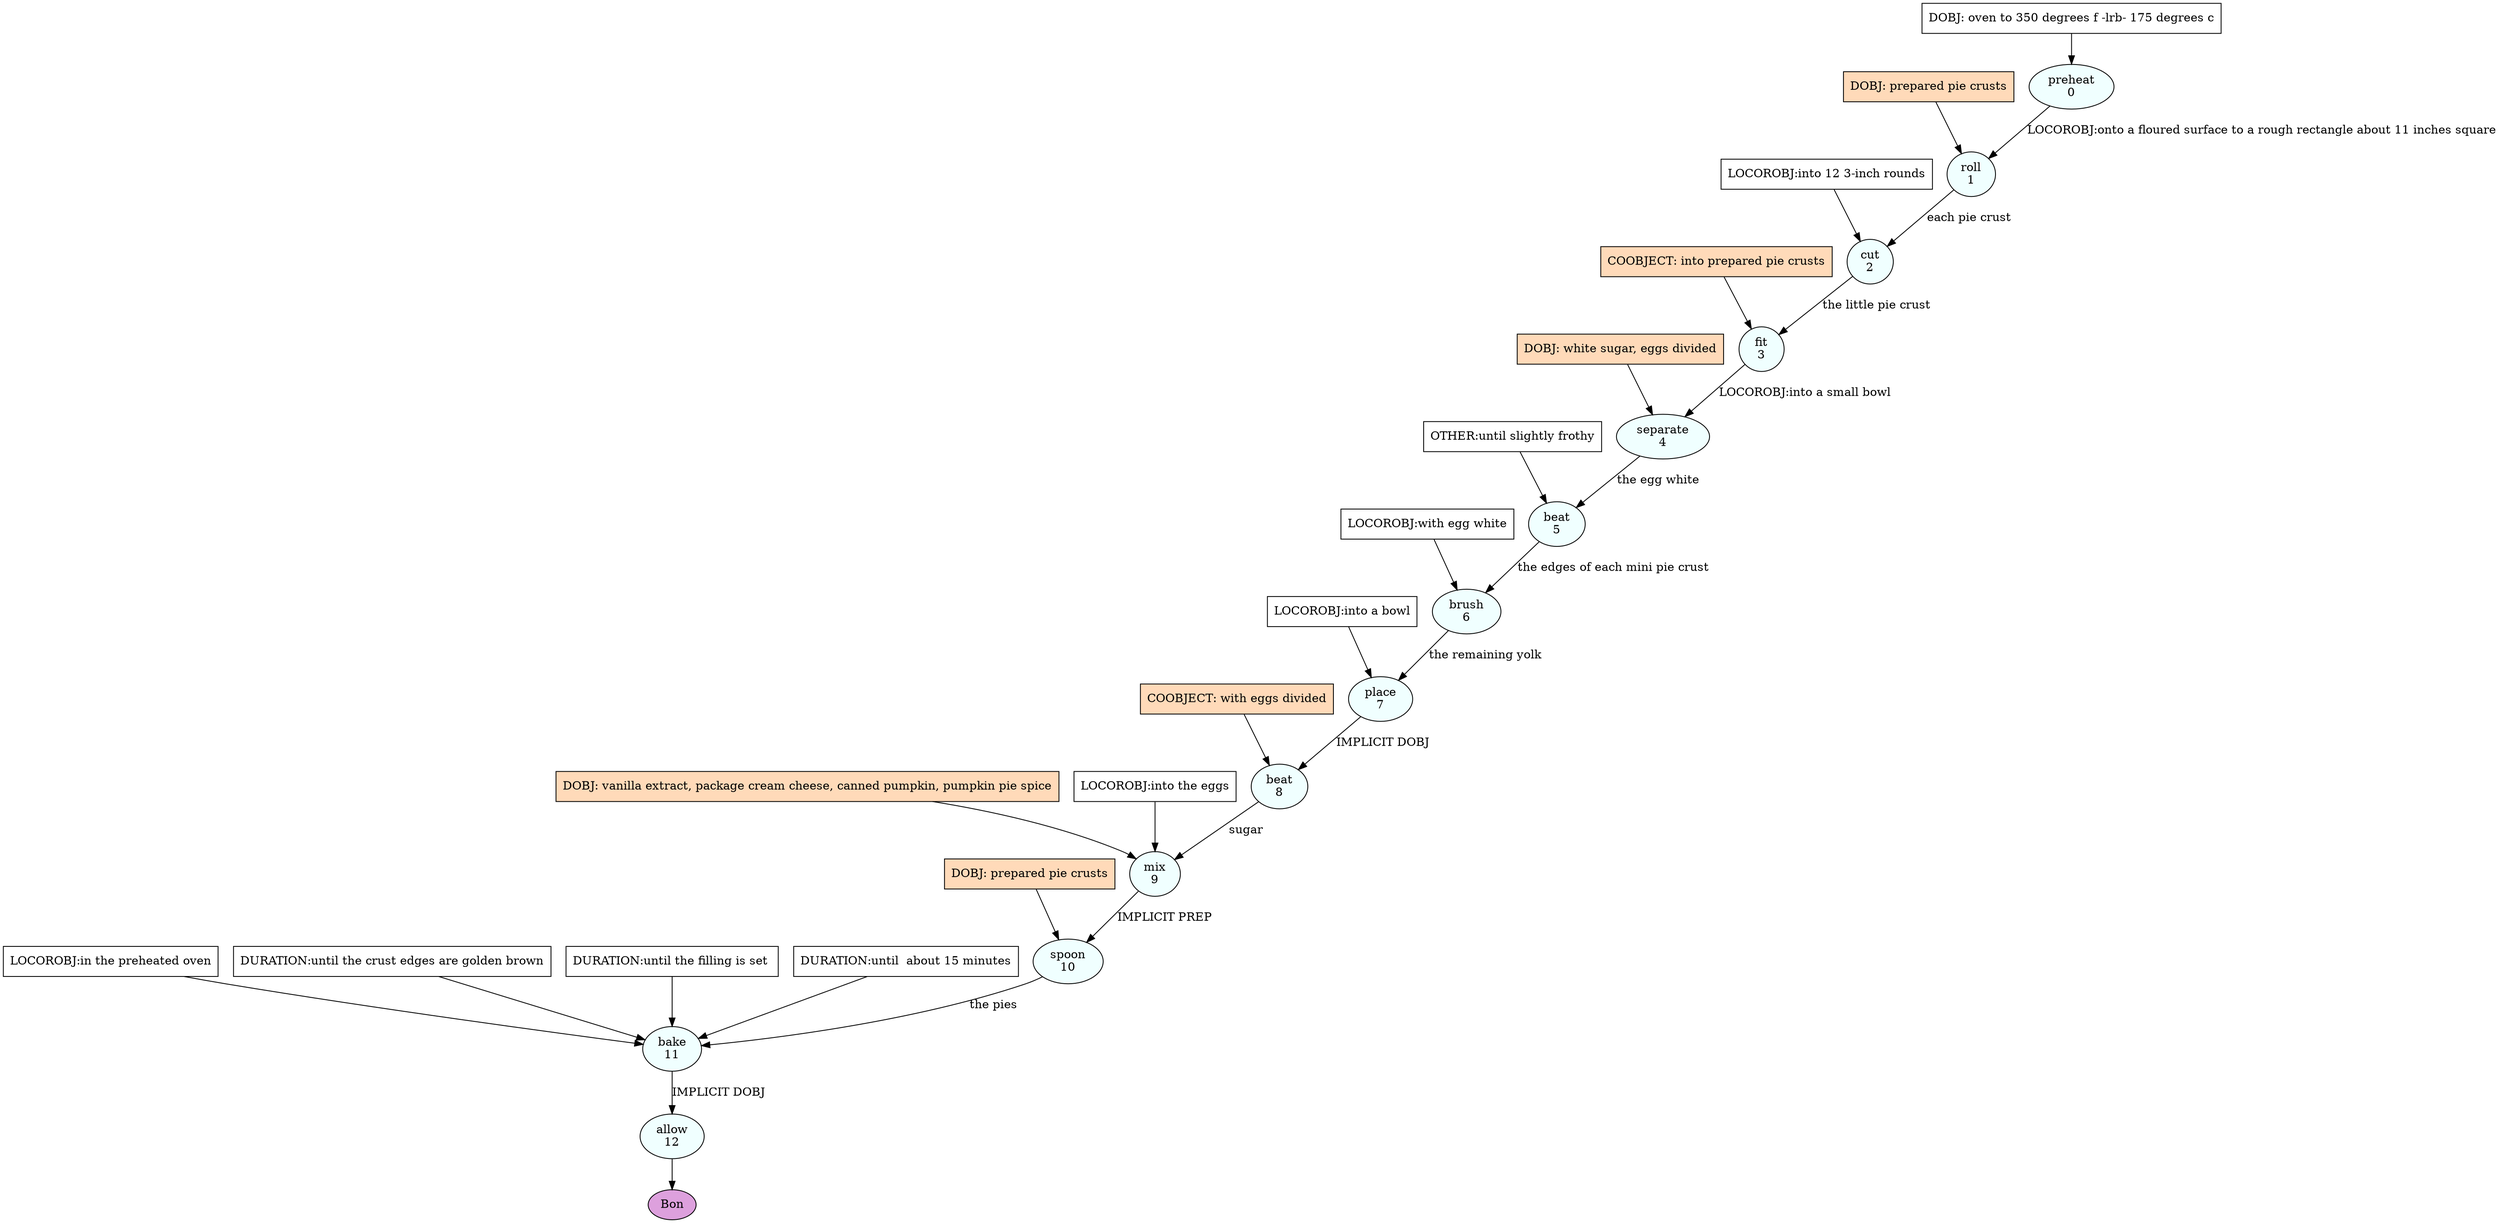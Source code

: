 digraph recipe {
E0[label="preheat
0", shape=oval, style=filled, fillcolor=azure]
E1[label="roll
1", shape=oval, style=filled, fillcolor=azure]
E2[label="cut
2", shape=oval, style=filled, fillcolor=azure]
E3[label="fit
3", shape=oval, style=filled, fillcolor=azure]
E4[label="separate
4", shape=oval, style=filled, fillcolor=azure]
E5[label="beat
5", shape=oval, style=filled, fillcolor=azure]
E6[label="brush
6", shape=oval, style=filled, fillcolor=azure]
E7[label="place
7", shape=oval, style=filled, fillcolor=azure]
E8[label="beat
8", shape=oval, style=filled, fillcolor=azure]
E9[label="mix
9", shape=oval, style=filled, fillcolor=azure]
E10[label="spoon
10", shape=oval, style=filled, fillcolor=azure]
E11[label="bake
11", shape=oval, style=filled, fillcolor=azure]
E12[label="allow
12", shape=oval, style=filled, fillcolor=azure]
D0[label="DOBJ: oven to 350 degrees f -lrb- 175 degrees c", shape=box, style=filled, fillcolor=white]
D0 -> E0
D1_ing[label="DOBJ: prepared pie crusts", shape=box, style=filled, fillcolor=peachpuff]
D1_ing -> E1
E0 -> E1 [label="LOCOROBJ:onto a floured surface to a rough rectangle about 11 inches square"]
E1 -> E2 [label="each pie crust"]
P2_0_0[label="LOCOROBJ:into 12 3-inch rounds", shape=box, style=filled, fillcolor=white]
P2_0_0 -> E2
E2 -> E3 [label="the little pie crust"]
P3_0_ing[label="COOBJECT: into prepared pie crusts", shape=box, style=filled, fillcolor=peachpuff]
P3_0_ing -> E3
D4_ing[label="DOBJ: white sugar, eggs divided", shape=box, style=filled, fillcolor=peachpuff]
D4_ing -> E4
E3 -> E4 [label="LOCOROBJ:into a small bowl"]
E4 -> E5 [label="the egg white"]
P5_0_0[label="OTHER:until slightly frothy", shape=box, style=filled, fillcolor=white]
P5_0_0 -> E5
E5 -> E6 [label="the edges of each mini pie crust"]
P6_0_0[label="LOCOROBJ:with egg white", shape=box, style=filled, fillcolor=white]
P6_0_0 -> E6
E6 -> E7 [label="the remaining yolk"]
P7_0_0[label="LOCOROBJ:into a bowl", shape=box, style=filled, fillcolor=white]
P7_0_0 -> E7
E7 -> E8 [label="IMPLICIT DOBJ"]
P8_0_ing[label="COOBJECT: with eggs divided", shape=box, style=filled, fillcolor=peachpuff]
P8_0_ing -> E8
D9_ing[label="DOBJ: vanilla extract, package cream cheese, canned pumpkin, pumpkin pie spice", shape=box, style=filled, fillcolor=peachpuff]
D9_ing -> E9
E8 -> E9 [label=" sugar "]
P9_0_0[label="LOCOROBJ:into the eggs", shape=box, style=filled, fillcolor=white]
P9_0_0 -> E9
D10_ing[label="DOBJ: prepared pie crusts", shape=box, style=filled, fillcolor=peachpuff]
D10_ing -> E10
E9 -> E10 [label="IMPLICIT PREP"]
E10 -> E11 [label="the pies"]
P11_0_0[label="LOCOROBJ:in the preheated oven", shape=box, style=filled, fillcolor=white]
P11_0_0 -> E11
P11_1_0[label="DURATION:until the crust edges are golden brown", shape=box, style=filled, fillcolor=white]
P11_1_0 -> E11
P11_1_1[label="DURATION:until the filling is set ", shape=box, style=filled, fillcolor=white]
P11_1_1 -> E11
P11_1_2[label="DURATION:until  about 15 minutes", shape=box, style=filled, fillcolor=white]
P11_1_2 -> E11
E11 -> E12 [label="IMPLICIT DOBJ"]
EOR[label="Bon", shape=oval, style=filled, fillcolor=plum]
E12 -> EOR
}
